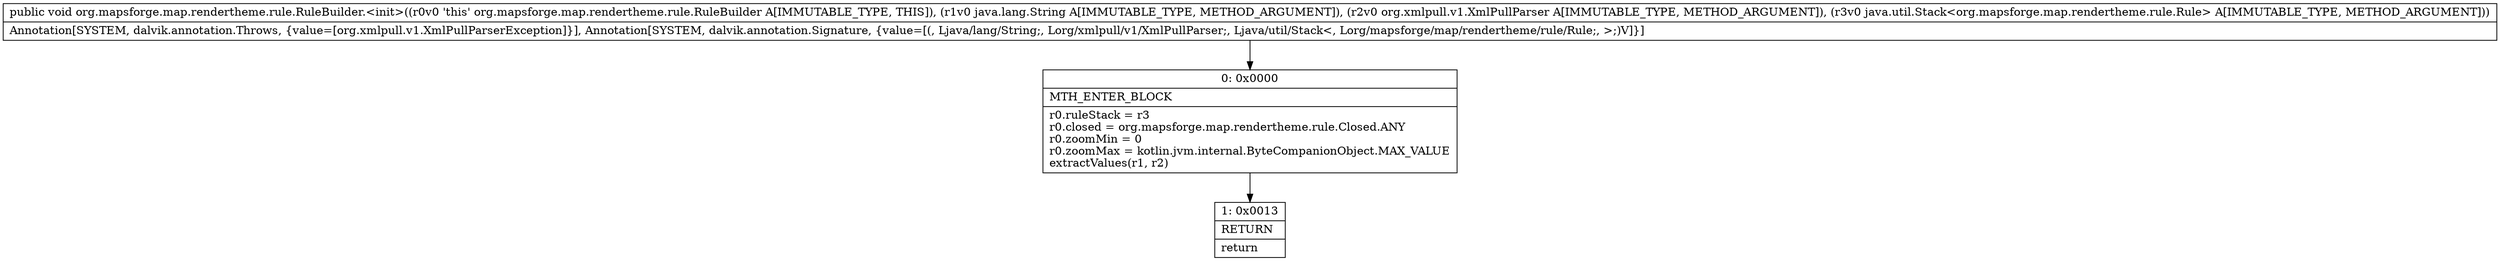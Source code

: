 digraph "CFG fororg.mapsforge.map.rendertheme.rule.RuleBuilder.\<init\>(Ljava\/lang\/String;Lorg\/xmlpull\/v1\/XmlPullParser;Ljava\/util\/Stack;)V" {
Node_0 [shape=record,label="{0\:\ 0x0000|MTH_ENTER_BLOCK\l|r0.ruleStack = r3\lr0.closed = org.mapsforge.map.rendertheme.rule.Closed.ANY\lr0.zoomMin = 0\lr0.zoomMax = kotlin.jvm.internal.ByteCompanionObject.MAX_VALUE\lextractValues(r1, r2)\l}"];
Node_1 [shape=record,label="{1\:\ 0x0013|RETURN\l|return\l}"];
MethodNode[shape=record,label="{public void org.mapsforge.map.rendertheme.rule.RuleBuilder.\<init\>((r0v0 'this' org.mapsforge.map.rendertheme.rule.RuleBuilder A[IMMUTABLE_TYPE, THIS]), (r1v0 java.lang.String A[IMMUTABLE_TYPE, METHOD_ARGUMENT]), (r2v0 org.xmlpull.v1.XmlPullParser A[IMMUTABLE_TYPE, METHOD_ARGUMENT]), (r3v0 java.util.Stack\<org.mapsforge.map.rendertheme.rule.Rule\> A[IMMUTABLE_TYPE, METHOD_ARGUMENT]))  | Annotation[SYSTEM, dalvik.annotation.Throws, \{value=[org.xmlpull.v1.XmlPullParserException]\}], Annotation[SYSTEM, dalvik.annotation.Signature, \{value=[(, Ljava\/lang\/String;, Lorg\/xmlpull\/v1\/XmlPullParser;, Ljava\/util\/Stack\<, Lorg\/mapsforge\/map\/rendertheme\/rule\/Rule;, \>;)V]\}]\l}"];
MethodNode -> Node_0;
Node_0 -> Node_1;
}

